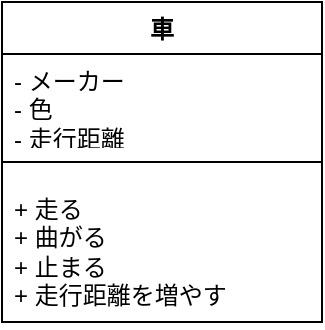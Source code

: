 <mxfile version="28.2.0">
  <diagram name="ページ1" id="LuRKZRbqWp6NdhXi2g8X">
    <mxGraphModel dx="370" dy="241" grid="1" gridSize="10" guides="1" tooltips="1" connect="1" arrows="1" fold="1" page="1" pageScale="1" pageWidth="827" pageHeight="1169" math="0" shadow="0">
      <root>
        <mxCell id="0" />
        <mxCell id="1" parent="0" />
        <mxCell id="KqMsIWLWExsufBdUyo5N-1" value="車" style="swimlane;fontStyle=1;align=center;verticalAlign=top;childLayout=stackLayout;horizontal=1;startSize=26;horizontalStack=0;resizeParent=1;resizeParentMax=0;resizeLast=0;collapsible=1;marginBottom=0;whiteSpace=wrap;html=1;" vertex="1" parent="1">
          <mxGeometry x="320" y="220" width="160" height="160" as="geometry" />
        </mxCell>
        <mxCell id="KqMsIWLWExsufBdUyo5N-2" value="- メーカー&lt;div&gt;- 色&lt;/div&gt;&lt;div&gt;- 走行距離&lt;/div&gt;" style="text;strokeColor=none;fillColor=none;align=left;verticalAlign=top;spacingLeft=4;spacingRight=4;overflow=hidden;rotatable=0;points=[[0,0.5],[1,0.5]];portConstraint=eastwest;whiteSpace=wrap;html=1;" vertex="1" parent="KqMsIWLWExsufBdUyo5N-1">
          <mxGeometry y="26" width="160" height="44" as="geometry" />
        </mxCell>
        <mxCell id="KqMsIWLWExsufBdUyo5N-3" value="" style="line;strokeWidth=1;fillColor=none;align=left;verticalAlign=middle;spacingTop=-1;spacingLeft=3;spacingRight=3;rotatable=0;labelPosition=right;points=[];portConstraint=eastwest;strokeColor=inherit;" vertex="1" parent="KqMsIWLWExsufBdUyo5N-1">
          <mxGeometry y="70" width="160" height="20" as="geometry" />
        </mxCell>
        <mxCell id="KqMsIWLWExsufBdUyo5N-4" value="+ 走る&lt;div&gt;+ 曲がる&lt;/div&gt;&lt;div&gt;+ 止まる&lt;/div&gt;&lt;div&gt;+ 走行距離を増やす&lt;/div&gt;" style="text;strokeColor=none;fillColor=none;align=left;verticalAlign=top;spacingLeft=4;spacingRight=4;overflow=hidden;rotatable=0;points=[[0,0.5],[1,0.5]];portConstraint=eastwest;whiteSpace=wrap;html=1;" vertex="1" parent="KqMsIWLWExsufBdUyo5N-1">
          <mxGeometry y="90" width="160" height="70" as="geometry" />
        </mxCell>
      </root>
    </mxGraphModel>
  </diagram>
</mxfile>
